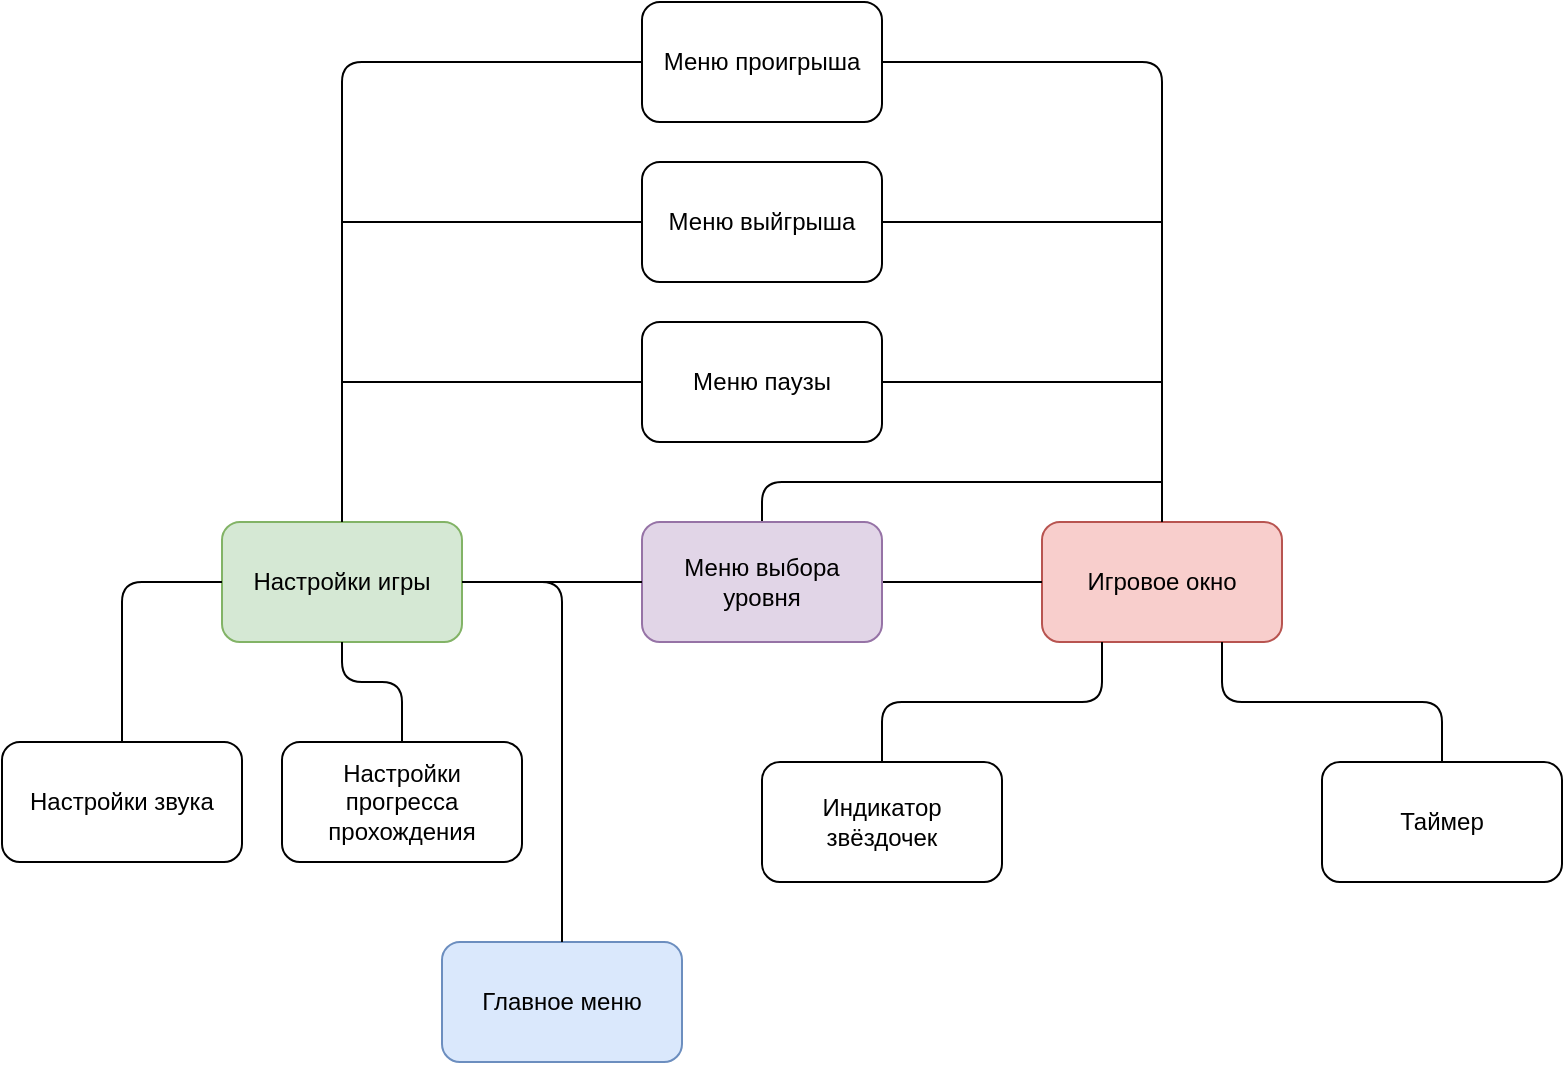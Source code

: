 <mxfile version="14.2.9" type="device"><diagram id="YN_FO_paPraZh5fb19QZ" name="Page-1"><mxGraphModel dx="1038" dy="1717" grid="1" gridSize="10" guides="1" tooltips="1" connect="1" arrows="1" fold="1" page="1" pageScale="1" pageWidth="827" pageHeight="1169" math="0" shadow="0"><root><mxCell id="0"/><mxCell id="1" parent="0"/><mxCell id="djod7fLWxG3sT3TmUs4B-1" value="Главное меню" style="rounded=1;whiteSpace=wrap;html=1;fillColor=#dae8fc;strokeColor=#6c8ebf;" parent="1" vertex="1"><mxGeometry x="230" y="330" width="120" height="60" as="geometry"/></mxCell><mxCell id="djod7fLWxG3sT3TmUs4B-6" value="Настройки игры" style="rounded=1;whiteSpace=wrap;html=1;fillColor=#d5e8d4;strokeColor=#82b366;" parent="1" vertex="1"><mxGeometry x="120" y="120" width="120" height="60" as="geometry"/></mxCell><mxCell id="djod7fLWxG3sT3TmUs4B-8" value="Настройки звука" style="rounded=1;whiteSpace=wrap;html=1;" parent="1" vertex="1"><mxGeometry x="10" y="230" width="120" height="60" as="geometry"/></mxCell><mxCell id="djod7fLWxG3sT3TmUs4B-10" value="Настройки прогресса прохождения" style="rounded=1;whiteSpace=wrap;html=1;" parent="1" vertex="1"><mxGeometry x="150" y="230" width="120" height="60" as="geometry"/></mxCell><mxCell id="djod7fLWxG3sT3TmUs4B-13" value="Игровое окно" style="rounded=1;whiteSpace=wrap;html=1;fillColor=#f8cecc;strokeColor=#b85450;" parent="1" vertex="1"><mxGeometry x="530" y="120" width="120" height="60" as="geometry"/></mxCell><mxCell id="djod7fLWxG3sT3TmUs4B-14" value="" style="endArrow=none;html=1;entryX=0;entryY=0.5;entryDx=0;entryDy=0;exitX=1;exitY=0.5;exitDx=0;exitDy=0;" parent="1" source="92Jkix36v7Pr_4HAH6rO-1" target="djod7fLWxG3sT3TmUs4B-13" edge="1"><mxGeometry width="50" height="50" relative="1" as="geometry"><mxPoint x="470" y="150" as="sourcePoint"/><mxPoint x="510" y="140" as="targetPoint"/></mxGeometry></mxCell><mxCell id="djod7fLWxG3sT3TmUs4B-15" value="Индикатор звёздочек" style="rounded=1;whiteSpace=wrap;html=1;" parent="1" vertex="1"><mxGeometry x="390" y="240" width="120" height="60" as="geometry"/></mxCell><mxCell id="djod7fLWxG3sT3TmUs4B-19" value="Таймер" style="rounded=1;whiteSpace=wrap;html=1;" parent="1" vertex="1"><mxGeometry x="670" y="240" width="120" height="60" as="geometry"/></mxCell><mxCell id="djod7fLWxG3sT3TmUs4B-20" value="" style="endArrow=none;html=1;exitX=0.5;exitY=0;exitDx=0;exitDy=0;entryX=0.25;entryY=1;entryDx=0;entryDy=0;" parent="1" source="djod7fLWxG3sT3TmUs4B-15" target="djod7fLWxG3sT3TmUs4B-13" edge="1"><mxGeometry width="50" height="50" relative="1" as="geometry"><mxPoint x="480" y="240" as="sourcePoint"/><mxPoint x="530" y="190" as="targetPoint"/><Array as="points"><mxPoint x="450" y="210"/><mxPoint x="560" y="210"/></Array></mxGeometry></mxCell><mxCell id="djod7fLWxG3sT3TmUs4B-22" value="" style="endArrow=none;html=1;entryX=0.75;entryY=1;entryDx=0;entryDy=0;exitX=0.5;exitY=0;exitDx=0;exitDy=0;" parent="1" source="djod7fLWxG3sT3TmUs4B-19" target="djod7fLWxG3sT3TmUs4B-13" edge="1"><mxGeometry width="50" height="50" relative="1" as="geometry"><mxPoint x="640" y="390" as="sourcePoint"/><mxPoint x="690" y="340" as="targetPoint"/><Array as="points"><mxPoint x="730" y="210"/><mxPoint x="620" y="210"/></Array></mxGeometry></mxCell><mxCell id="djod7fLWxG3sT3TmUs4B-26" value="Меню паузы" style="rounded=1;whiteSpace=wrap;html=1;" parent="1" vertex="1"><mxGeometry x="330" y="20" width="120" height="60" as="geometry"/></mxCell><mxCell id="djod7fLWxG3sT3TmUs4B-27" value="Меню выйгрыша" style="rounded=1;whiteSpace=wrap;html=1;" parent="1" vertex="1"><mxGeometry x="330" y="-60" width="120" height="60" as="geometry"/></mxCell><mxCell id="djod7fLWxG3sT3TmUs4B-28" value="Меню проигрыша" style="rounded=1;whiteSpace=wrap;html=1;" parent="1" vertex="1"><mxGeometry x="330" y="-140" width="120" height="60" as="geometry"/></mxCell><mxCell id="djod7fLWxG3sT3TmUs4B-29" value="" style="endArrow=none;html=1;exitX=0.5;exitY=0;exitDx=0;exitDy=0;entryX=0;entryY=0.5;entryDx=0;entryDy=0;" parent="1" source="djod7fLWxG3sT3TmUs4B-6" target="djod7fLWxG3sT3TmUs4B-28" edge="1"><mxGeometry width="50" height="50" relative="1" as="geometry"><mxPoint x="210" y="70" as="sourcePoint"/><mxPoint x="260" y="20" as="targetPoint"/><Array as="points"><mxPoint x="180" y="-110"/></Array></mxGeometry></mxCell><mxCell id="djod7fLWxG3sT3TmUs4B-31" value="" style="endArrow=none;html=1;entryX=0;entryY=0.5;entryDx=0;entryDy=0;" parent="1" target="djod7fLWxG3sT3TmUs4B-27" edge="1"><mxGeometry width="50" height="50" relative="1" as="geometry"><mxPoint x="180" y="-30" as="sourcePoint"/><mxPoint x="290" y="-70" as="targetPoint"/></mxGeometry></mxCell><mxCell id="djod7fLWxG3sT3TmUs4B-32" value="" style="endArrow=none;html=1;entryX=0;entryY=0.5;entryDx=0;entryDy=0;" parent="1" target="djod7fLWxG3sT3TmUs4B-26" edge="1"><mxGeometry width="50" height="50" relative="1" as="geometry"><mxPoint x="180" y="50" as="sourcePoint"/><mxPoint x="270" y="20" as="targetPoint"/></mxGeometry></mxCell><mxCell id="djod7fLWxG3sT3TmUs4B-33" value="" style="endArrow=none;html=1;entryX=1;entryY=0.5;entryDx=0;entryDy=0;exitX=0.5;exitY=0;exitDx=0;exitDy=0;" parent="1" source="djod7fLWxG3sT3TmUs4B-13" target="djod7fLWxG3sT3TmUs4B-28" edge="1"><mxGeometry width="50" height="50" relative="1" as="geometry"><mxPoint x="500" y="20" as="sourcePoint"/><mxPoint x="550" y="-30" as="targetPoint"/><Array as="points"><mxPoint x="590" y="-110"/></Array></mxGeometry></mxCell><mxCell id="djod7fLWxG3sT3TmUs4B-34" value="" style="endArrow=none;html=1;exitX=1;exitY=0.5;exitDx=0;exitDy=0;" parent="1" source="djod7fLWxG3sT3TmUs4B-27" edge="1"><mxGeometry width="50" height="50" relative="1" as="geometry"><mxPoint x="500" y="-20" as="sourcePoint"/><mxPoint x="590" y="-30" as="targetPoint"/></mxGeometry></mxCell><mxCell id="djod7fLWxG3sT3TmUs4B-35" value="" style="endArrow=none;html=1;exitX=1;exitY=0.5;exitDx=0;exitDy=0;" parent="1" source="djod7fLWxG3sT3TmUs4B-26" edge="1"><mxGeometry width="50" height="50" relative="1" as="geometry"><mxPoint x="490" y="60" as="sourcePoint"/><mxPoint x="590" y="50" as="targetPoint"/></mxGeometry></mxCell><mxCell id="djod7fLWxG3sT3TmUs4B-36" value="" style="endArrow=none;html=1;exitX=0.5;exitY=0;exitDx=0;exitDy=0;" parent="1" source="92Jkix36v7Pr_4HAH6rO-1" edge="1"><mxGeometry width="50" height="50" relative="1" as="geometry"><mxPoint x="370" y="110" as="sourcePoint"/><mxPoint x="590" y="100" as="targetPoint"/><Array as="points"><mxPoint x="390" y="100"/></Array></mxGeometry></mxCell><mxCell id="92Jkix36v7Pr_4HAH6rO-1" value="Меню выбора уровня" style="rounded=1;whiteSpace=wrap;html=1;fillColor=#e1d5e7;strokeColor=#9673a6;" parent="1" vertex="1"><mxGeometry x="330" y="120" width="120" height="60" as="geometry"/></mxCell><mxCell id="92Jkix36v7Pr_4HAH6rO-4" value="" style="endArrow=none;html=1;entryX=1;entryY=0.5;entryDx=0;entryDy=0;exitX=0.5;exitY=0;exitDx=0;exitDy=0;" parent="1" source="djod7fLWxG3sT3TmUs4B-1" target="djod7fLWxG3sT3TmUs4B-6" edge="1"><mxGeometry width="50" height="50" relative="1" as="geometry"><mxPoint x="380" y="250" as="sourcePoint"/><mxPoint x="430" y="200" as="targetPoint"/><Array as="points"><mxPoint x="290" y="150"/></Array></mxGeometry></mxCell><mxCell id="92Jkix36v7Pr_4HAH6rO-5" value="" style="endArrow=none;html=1;entryX=0;entryY=0.5;entryDx=0;entryDy=0;exitX=1;exitY=0.5;exitDx=0;exitDy=0;" parent="1" source="djod7fLWxG3sT3TmUs4B-6" target="92Jkix36v7Pr_4HAH6rO-1" edge="1"><mxGeometry width="50" height="50" relative="1" as="geometry"><mxPoint x="370" y="150" as="sourcePoint"/><mxPoint x="460" y="180" as="targetPoint"/></mxGeometry></mxCell><mxCell id="92Jkix36v7Pr_4HAH6rO-6" value="" style="endArrow=none;html=1;entryX=0;entryY=0.5;entryDx=0;entryDy=0;exitX=0.5;exitY=0;exitDx=0;exitDy=0;" parent="1" source="djod7fLWxG3sT3TmUs4B-8" target="djod7fLWxG3sT3TmUs4B-6" edge="1"><mxGeometry width="50" height="50" relative="1" as="geometry"><mxPoint x="50" y="190" as="sourcePoint"/><mxPoint x="100" y="140" as="targetPoint"/><Array as="points"><mxPoint x="70" y="150"/></Array></mxGeometry></mxCell><mxCell id="92Jkix36v7Pr_4HAH6rO-8" value="" style="endArrow=none;html=1;entryX=0.5;entryY=1;entryDx=0;entryDy=0;exitX=0.5;exitY=0;exitDx=0;exitDy=0;" parent="1" source="djod7fLWxG3sT3TmUs4B-10" target="djod7fLWxG3sT3TmUs4B-6" edge="1"><mxGeometry width="50" height="50" relative="1" as="geometry"><mxPoint x="180" y="260" as="sourcePoint"/><mxPoint x="230" y="210" as="targetPoint"/><Array as="points"><mxPoint x="210" y="200"/><mxPoint x="180" y="200"/></Array></mxGeometry></mxCell></root></mxGraphModel></diagram></mxfile>